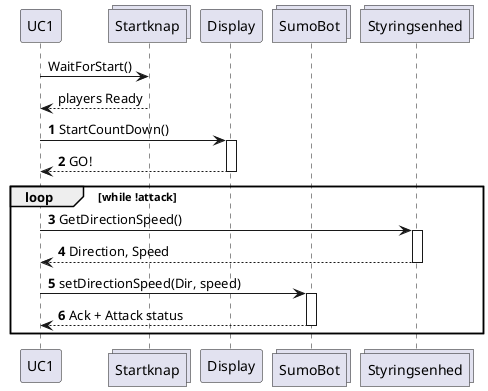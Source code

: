 @startuml

participant UC1
collections Startknap
participant Display
collections SumoBot
collections Styringsenhed

UC1 -> Startknap: WaitForStart()
UC1 <-- Startknap: players Ready
autonumber 
UC1 -> Display: StartCountDown()
activate Display
UC1 <-- Display: GO!
deactivate Display
loop while !attack
UC1 -> Styringsenhed: GetDirectionSpeed()
activate Styringsenhed
UC1 <-- Styringsenhed: Direction, Speed
deactivate Styringsenhed
UC1 -> SumoBot: setDirectionSpeed(Dir, speed)
activate SumoBot
UC1 <-- SumoBot: Ack + Attack status
deactivate SumoBot

end loop





@enduml